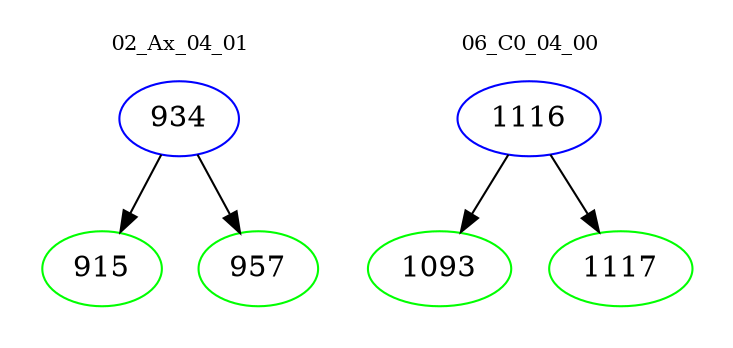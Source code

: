 digraph{
subgraph cluster_0 {
color = white
label = "02_Ax_04_01";
fontsize=10;
T0_934 [label="934", color="blue"]
T0_934 -> T0_915 [color="black"]
T0_915 [label="915", color="green"]
T0_934 -> T0_957 [color="black"]
T0_957 [label="957", color="green"]
}
subgraph cluster_1 {
color = white
label = "06_C0_04_00";
fontsize=10;
T1_1116 [label="1116", color="blue"]
T1_1116 -> T1_1093 [color="black"]
T1_1093 [label="1093", color="green"]
T1_1116 -> T1_1117 [color="black"]
T1_1117 [label="1117", color="green"]
}
}
